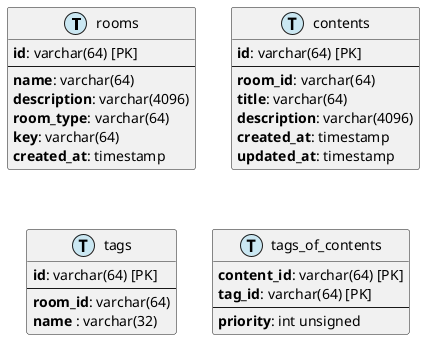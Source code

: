 @startuml modifications_E_to_T

!define TRANSACTION CAE7F2

entity rooms <<T,TRANSACTION>> {
**id**: varchar(64) [PK]
--
**name**: varchar(64)
**description**: varchar(4096)
**room_type**: varchar(64)
**key**: varchar(64)
**created_at**: timestamp
}


entity contents <<T,TRANSACTION>> {
**id**: varchar(64) [PK]
--
**room_id**: varchar(64)
**title**: varchar(64)
**description**: varchar(4096)
**created_at**: timestamp
**updated_at**: timestamp
}

entity tags <<T,TRANSACTION>> {
**id**: varchar(64) [PK]
--
**room_id**: varchar(64)
**name** : varchar(32)
}

entity tags_of_contents <<T,TRANSACTION>> {
**content_id**: varchar(64) [PK]
**tag_id**: varchar(64) [PK]
--
**priority**: int unsigned
}

@enduml